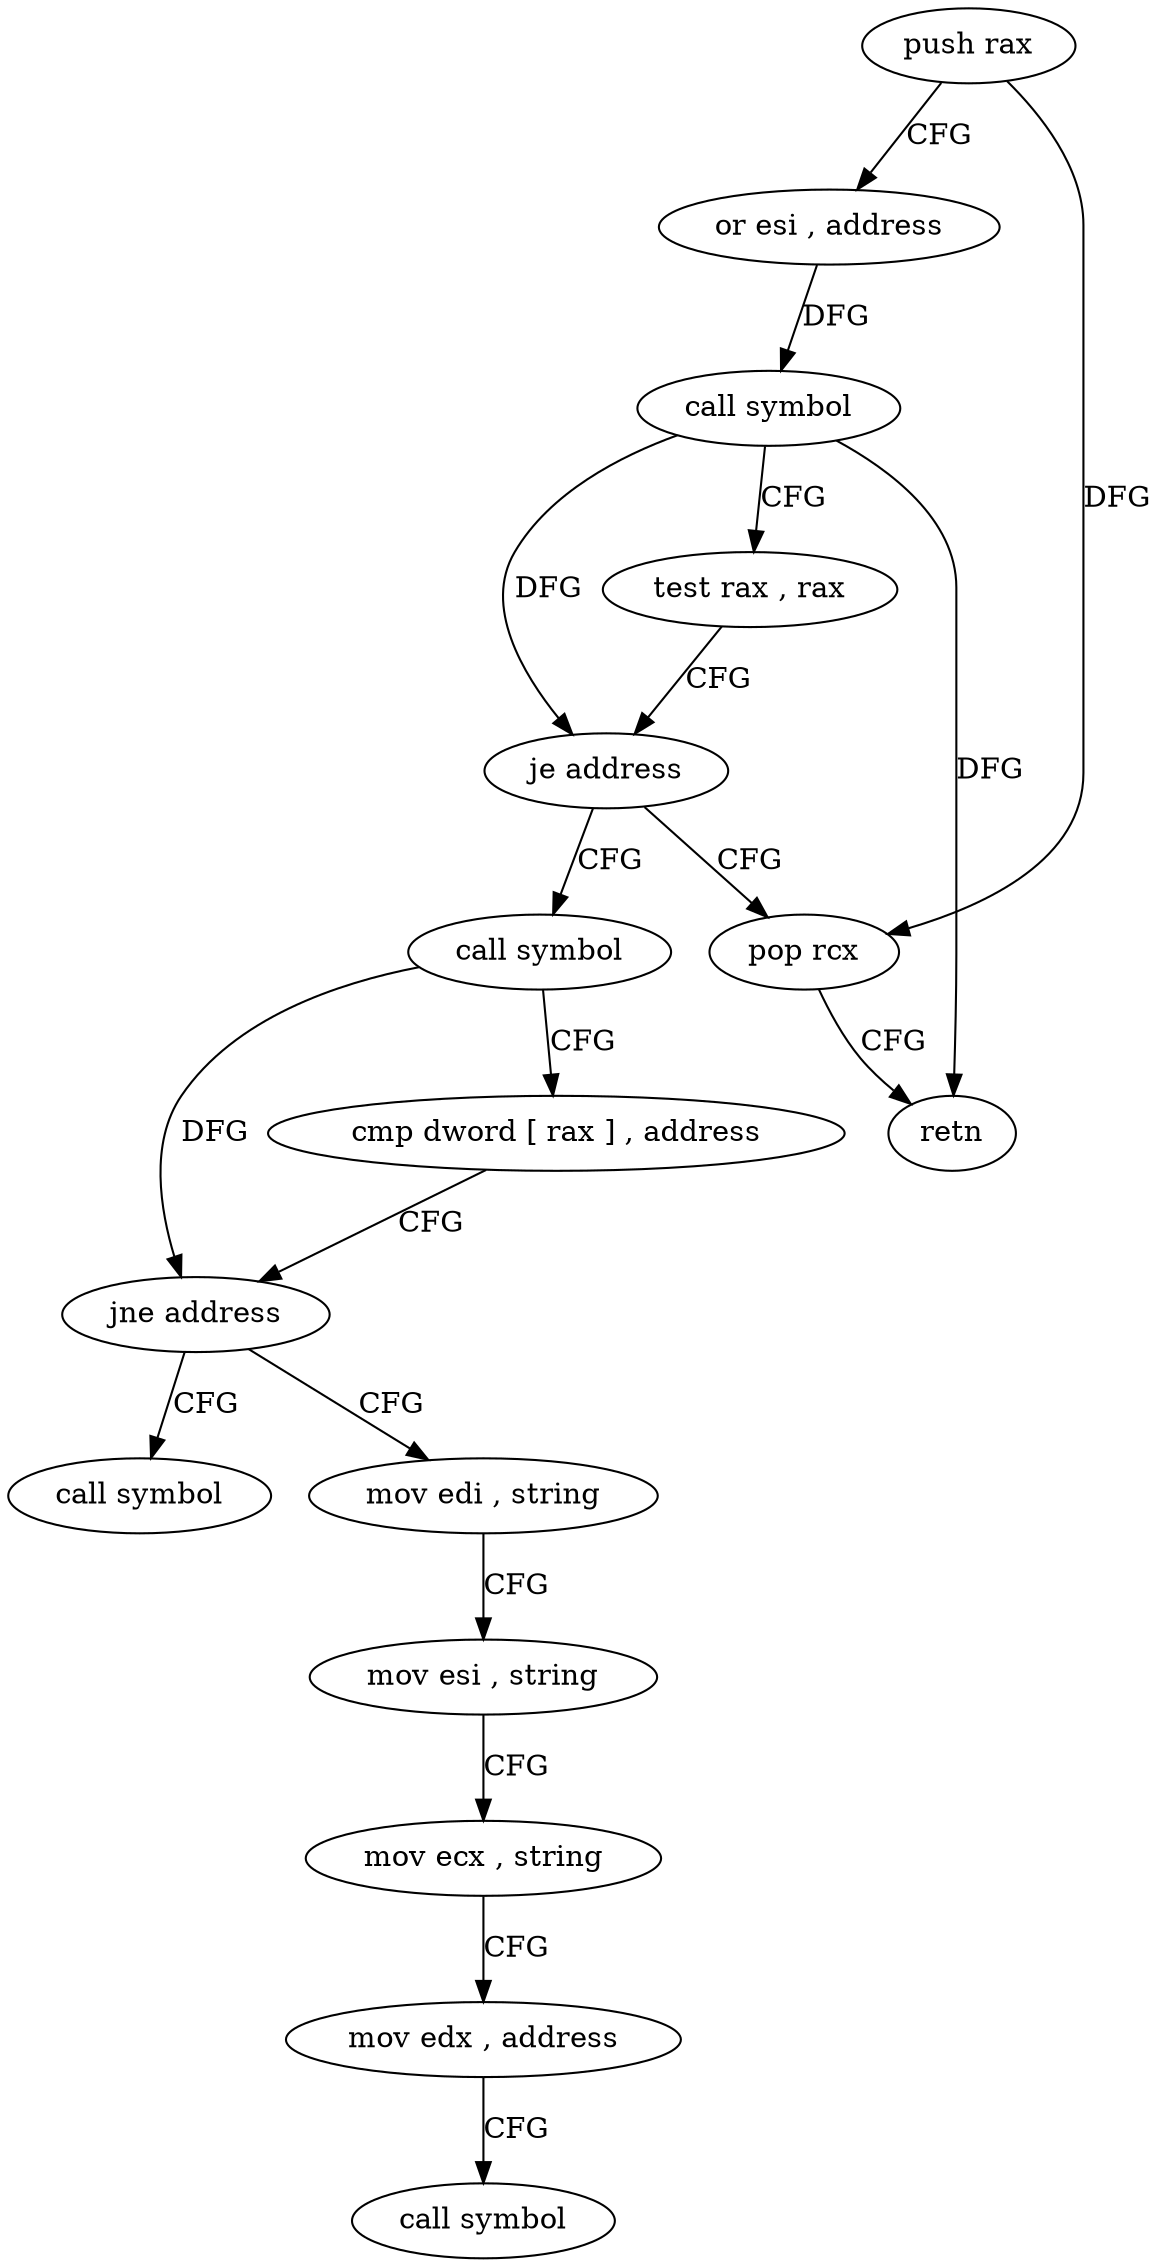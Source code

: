 digraph "func" {
"4232960" [label = "push rax" ]
"4232961" [label = "or esi , address" ]
"4232967" [label = "call symbol" ]
"4232972" [label = "test rax , rax" ]
"4232975" [label = "je address" ]
"4232979" [label = "call symbol" ]
"4232977" [label = "pop rcx" ]
"4232984" [label = "cmp dword [ rax ] , address" ]
"4232987" [label = "jne address" ]
"4233014" [label = "call symbol" ]
"4232989" [label = "mov edi , string" ]
"4232978" [label = "retn" ]
"4232994" [label = "mov esi , string" ]
"4232999" [label = "mov ecx , string" ]
"4233004" [label = "mov edx , address" ]
"4233009" [label = "call symbol" ]
"4232960" -> "4232961" [ label = "CFG" ]
"4232960" -> "4232977" [ label = "DFG" ]
"4232961" -> "4232967" [ label = "DFG" ]
"4232967" -> "4232972" [ label = "CFG" ]
"4232967" -> "4232975" [ label = "DFG" ]
"4232967" -> "4232978" [ label = "DFG" ]
"4232972" -> "4232975" [ label = "CFG" ]
"4232975" -> "4232979" [ label = "CFG" ]
"4232975" -> "4232977" [ label = "CFG" ]
"4232979" -> "4232984" [ label = "CFG" ]
"4232979" -> "4232987" [ label = "DFG" ]
"4232977" -> "4232978" [ label = "CFG" ]
"4232984" -> "4232987" [ label = "CFG" ]
"4232987" -> "4233014" [ label = "CFG" ]
"4232987" -> "4232989" [ label = "CFG" ]
"4232989" -> "4232994" [ label = "CFG" ]
"4232994" -> "4232999" [ label = "CFG" ]
"4232999" -> "4233004" [ label = "CFG" ]
"4233004" -> "4233009" [ label = "CFG" ]
}
